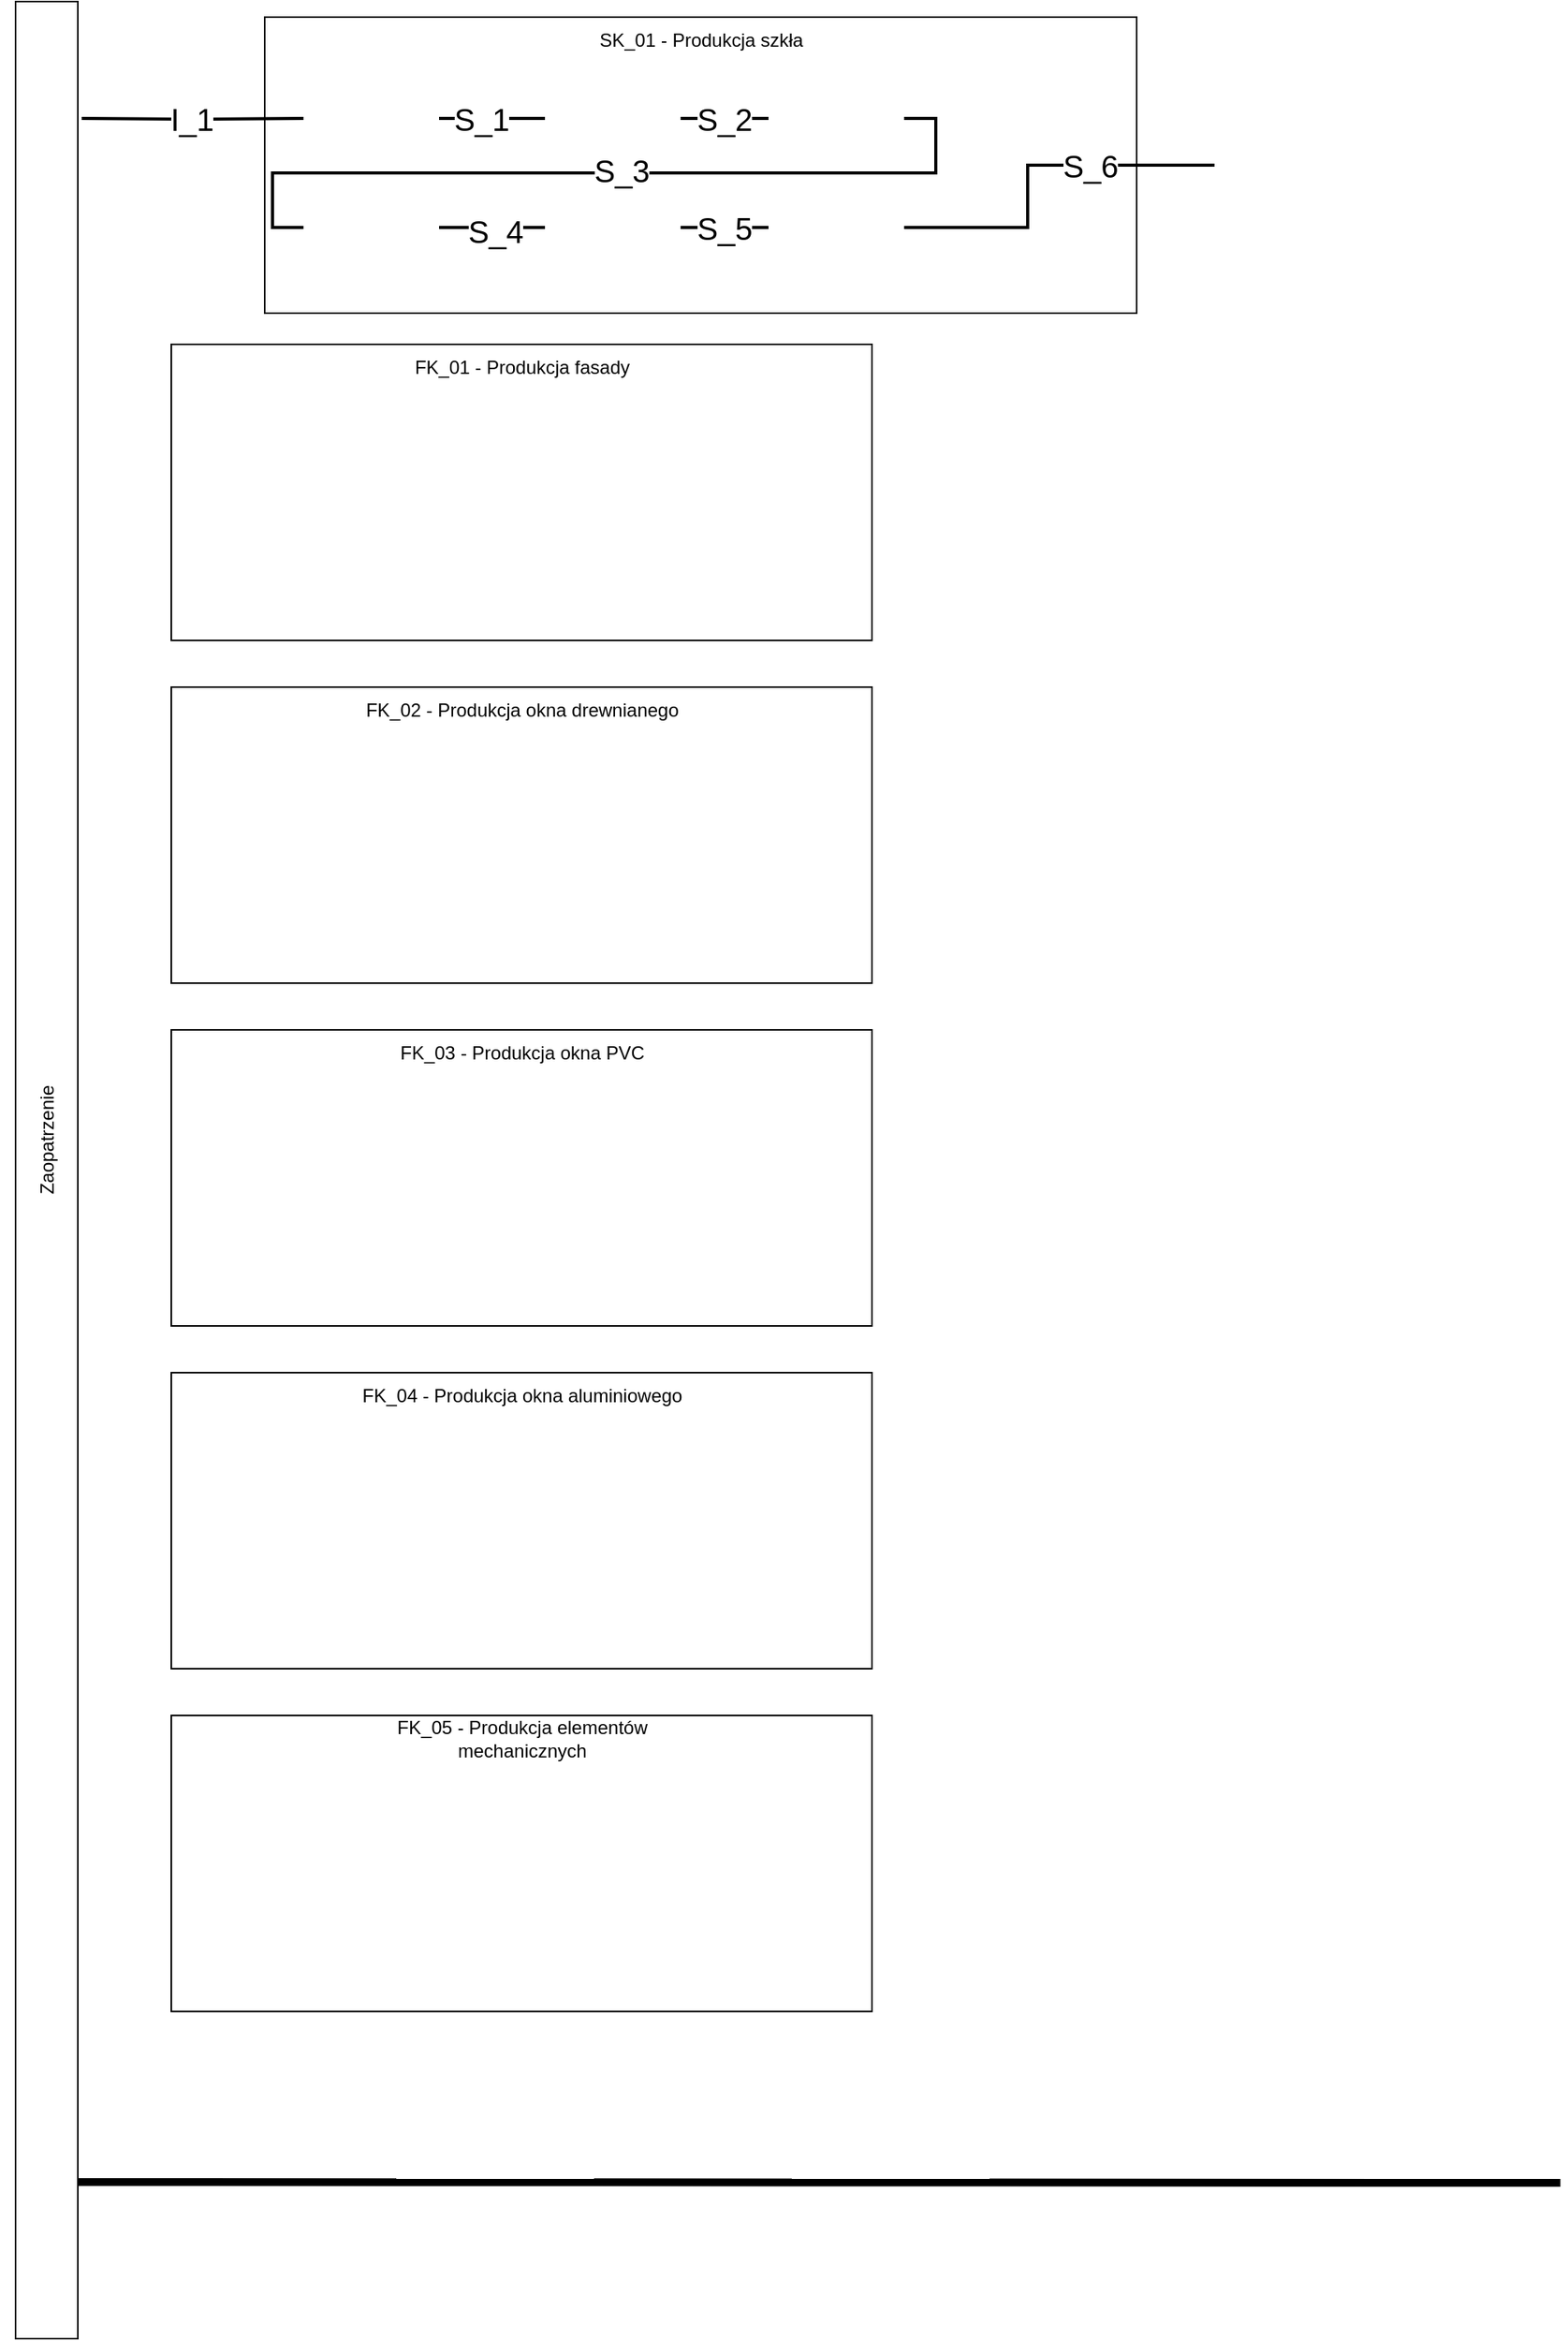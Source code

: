 <mxfile version="17.1.2" type="github">
  <diagram id="fSJueWIgCiBAFNXciU3A" name="Page-1">
    <mxGraphModel dx="1540" dy="796" grid="1" gridSize="10" guides="1" tooltips="1" connect="1" arrows="1" fold="1" page="1" pageScale="1" pageWidth="827" pageHeight="1169" math="0" shadow="0">
      <root>
        <mxCell id="0" />
        <mxCell id="1" parent="0" />
        <mxCell id="hJhPngqoGngPgBKnKyxH-4" value="" style="group" vertex="1" connectable="0" parent="1">
          <mxGeometry x="10" y="20" width="40" height="1500" as="geometry" />
        </mxCell>
        <mxCell id="hJhPngqoGngPgBKnKyxH-2" value="" style="rounded=0;whiteSpace=wrap;html=1;" vertex="1" parent="hJhPngqoGngPgBKnKyxH-4">
          <mxGeometry x="2.368e-15" width="40" height="1500" as="geometry" />
        </mxCell>
        <mxCell id="hJhPngqoGngPgBKnKyxH-3" value="Zaopatrzenie" style="text;html=1;strokeColor=none;fillColor=none;align=center;verticalAlign=middle;whiteSpace=wrap;rounded=0;rotation=-90;" vertex="1" parent="hJhPngqoGngPgBKnKyxH-4">
          <mxGeometry x="-20.0" y="701.299" width="80" height="58.442" as="geometry" />
        </mxCell>
        <mxCell id="hJhPngqoGngPgBKnKyxH-5" value="" style="group" vertex="1" connectable="0" parent="1">
          <mxGeometry x="170" y="30" width="560" height="190" as="geometry" />
        </mxCell>
        <mxCell id="hJhPngqoGngPgBKnKyxH-8" value="" style="group" vertex="1" connectable="0" parent="hJhPngqoGngPgBKnKyxH-5">
          <mxGeometry width="560" height="190" as="geometry" />
        </mxCell>
        <mxCell id="hJhPngqoGngPgBKnKyxH-6" value="" style="rounded=0;whiteSpace=wrap;html=1;" vertex="1" parent="hJhPngqoGngPgBKnKyxH-8">
          <mxGeometry width="560" height="190" as="geometry" />
        </mxCell>
        <mxCell id="hJhPngqoGngPgBKnKyxH-7" value="SK_01 - Produkcja szkła" style="text;html=1;strokeColor=none;fillColor=none;align=center;verticalAlign=middle;whiteSpace=wrap;rounded=0;rotation=0;container=1;" vertex="1" parent="hJhPngqoGngPgBKnKyxH-8">
          <mxGeometry x="132.633" width="294.734" height="30.0" as="geometry">
            <mxRectangle x="145" width="160" height="20" as="alternateBounds" />
          </mxGeometry>
        </mxCell>
        <mxCell id="hJhPngqoGngPgBKnKyxH-38" style="edgeStyle=orthogonalEdgeStyle;rounded=0;orthogonalLoop=1;jettySize=auto;html=1;exitX=1;exitY=0.5;exitDx=0;exitDy=0;entryX=0;entryY=0.5;entryDx=0;entryDy=0;fontSize=20;endArrow=none;endFill=0;strokeWidth=2;" edge="1" parent="hJhPngqoGngPgBKnKyxH-8">
          <mxGeometry relative="1" as="geometry">
            <mxPoint x="112" y="65" as="sourcePoint" />
            <mxPoint x="179.997" y="65" as="targetPoint" />
          </mxGeometry>
        </mxCell>
        <mxCell id="hJhPngqoGngPgBKnKyxH-39" value="S_1" style="edgeLabel;html=1;align=center;verticalAlign=middle;resizable=0;points=[];fontSize=20;" vertex="1" connectable="0" parent="hJhPngqoGngPgBKnKyxH-38">
          <mxGeometry x="-0.205" relative="1" as="geometry">
            <mxPoint as="offset" />
          </mxGeometry>
        </mxCell>
        <mxCell id="hJhPngqoGngPgBKnKyxH-41" value="S_2" style="edgeStyle=orthogonalEdgeStyle;rounded=0;orthogonalLoop=1;jettySize=auto;html=1;exitX=1;exitY=0.5;exitDx=0;exitDy=0;entryX=0;entryY=0.5;entryDx=0;entryDy=0;fontSize=20;endArrow=none;endFill=0;strokeWidth=2;" edge="1" parent="hJhPngqoGngPgBKnKyxH-8">
          <mxGeometry relative="1" as="geometry">
            <mxPoint x="267.108" y="65" as="sourcePoint" />
            <mxPoint x="323.556" y="65" as="targetPoint" />
          </mxGeometry>
        </mxCell>
        <mxCell id="hJhPngqoGngPgBKnKyxH-43" style="edgeStyle=orthogonalEdgeStyle;rounded=0;orthogonalLoop=1;jettySize=auto;html=1;exitX=1;exitY=0.5;exitDx=0;exitDy=0;entryX=0;entryY=0.5;entryDx=0;entryDy=0;fontSize=20;endArrow=none;endFill=0;strokeWidth=2;" edge="1" parent="hJhPngqoGngPgBKnKyxH-8">
          <mxGeometry relative="1" as="geometry">
            <mxPoint x="410.667" y="65" as="sourcePoint" />
            <mxPoint x="24.886" y="135" as="targetPoint" />
            <Array as="points">
              <mxPoint x="431" y="65" />
              <mxPoint x="431" y="100" />
              <mxPoint x="5" y="100" />
              <mxPoint x="5" y="135" />
            </Array>
          </mxGeometry>
        </mxCell>
        <mxCell id="hJhPngqoGngPgBKnKyxH-44" value="S_3" style="edgeLabel;html=1;align=center;verticalAlign=middle;resizable=0;points=[];fontSize=20;" vertex="1" connectable="0" parent="hJhPngqoGngPgBKnKyxH-43">
          <mxGeometry x="-0.037" y="-2" relative="1" as="geometry">
            <mxPoint as="offset" />
          </mxGeometry>
        </mxCell>
        <mxCell id="hJhPngqoGngPgBKnKyxH-51" style="edgeStyle=orthogonalEdgeStyle;rounded=0;orthogonalLoop=1;jettySize=auto;html=1;exitX=1;exitY=0.5;exitDx=0;exitDy=0;entryX=0;entryY=0.5;entryDx=0;entryDy=0;fontSize=20;endArrow=none;endFill=0;strokeWidth=2;" edge="1" parent="hJhPngqoGngPgBKnKyxH-8">
          <mxGeometry relative="1" as="geometry">
            <mxPoint x="111.997" y="135" as="sourcePoint" />
            <mxPoint x="179.996" y="135" as="targetPoint" />
          </mxGeometry>
        </mxCell>
        <mxCell id="hJhPngqoGngPgBKnKyxH-52" value="S_4" style="edgeLabel;html=1;align=center;verticalAlign=middle;resizable=0;points=[];fontSize=20;" vertex="1" connectable="0" parent="hJhPngqoGngPgBKnKyxH-51">
          <mxGeometry x="0.043" y="-2" relative="1" as="geometry">
            <mxPoint as="offset" />
          </mxGeometry>
        </mxCell>
        <mxCell id="hJhPngqoGngPgBKnKyxH-54" value="S_5" style="edgeStyle=orthogonalEdgeStyle;rounded=0;orthogonalLoop=1;jettySize=auto;html=1;exitX=1;exitY=0.5;exitDx=0;exitDy=0;entryX=0;entryY=0.5;entryDx=0;entryDy=0;fontSize=20;endArrow=none;endFill=0;strokeWidth=2;" edge="1" parent="hJhPngqoGngPgBKnKyxH-8">
          <mxGeometry relative="1" as="geometry">
            <mxPoint x="267.107" y="135" as="sourcePoint" />
            <mxPoint x="323.556" y="135" as="targetPoint" />
          </mxGeometry>
        </mxCell>
        <mxCell id="hJhPngqoGngPgBKnKyxH-55" style="edgeStyle=orthogonalEdgeStyle;rounded=0;orthogonalLoop=1;jettySize=auto;html=1;exitX=1;exitY=0.5;exitDx=0;exitDy=0;fontSize=20;endArrow=none;endFill=0;strokeWidth=2;" edge="1" parent="hJhPngqoGngPgBKnKyxH-8">
          <mxGeometry relative="1" as="geometry">
            <mxPoint x="610" y="95" as="targetPoint" />
            <mxPoint x="410.667" y="135" as="sourcePoint" />
            <Array as="points">
              <mxPoint x="490" y="135" />
              <mxPoint x="490" y="95" />
            </Array>
          </mxGeometry>
        </mxCell>
        <mxCell id="hJhPngqoGngPgBKnKyxH-56" value="S_6" style="edgeLabel;html=1;align=center;verticalAlign=middle;resizable=0;points=[];fontSize=20;" vertex="1" connectable="0" parent="hJhPngqoGngPgBKnKyxH-55">
          <mxGeometry x="0.798" relative="1" as="geometry">
            <mxPoint x="-56" as="offset" />
          </mxGeometry>
        </mxCell>
        <mxCell id="hJhPngqoGngPgBKnKyxH-17" value="" style="group" vertex="1" connectable="0" parent="1">
          <mxGeometry x="110" y="240" width="450.0" height="190.0" as="geometry" />
        </mxCell>
        <mxCell id="hJhPngqoGngPgBKnKyxH-18" value="" style="rounded=0;whiteSpace=wrap;html=1;" vertex="1" parent="hJhPngqoGngPgBKnKyxH-17">
          <mxGeometry width="450.0" height="190.0" as="geometry" />
        </mxCell>
        <mxCell id="hJhPngqoGngPgBKnKyxH-19" value="FK_01 - Produkcja fasady" style="text;html=1;strokeColor=none;fillColor=none;align=center;verticalAlign=middle;whiteSpace=wrap;rounded=0;rotation=0;container=1;" vertex="1" parent="hJhPngqoGngPgBKnKyxH-17">
          <mxGeometry x="106.58" width="236.84" height="30" as="geometry">
            <mxRectangle x="145" width="160" height="20" as="alternateBounds" />
          </mxGeometry>
        </mxCell>
        <mxCell id="hJhPngqoGngPgBKnKyxH-20" value="" style="group" vertex="1" connectable="0" parent="1">
          <mxGeometry x="110" y="460" width="450.0" height="190.0" as="geometry" />
        </mxCell>
        <mxCell id="hJhPngqoGngPgBKnKyxH-21" value="" style="rounded=0;whiteSpace=wrap;html=1;" vertex="1" parent="hJhPngqoGngPgBKnKyxH-20">
          <mxGeometry width="450.0" height="190.0" as="geometry" />
        </mxCell>
        <mxCell id="hJhPngqoGngPgBKnKyxH-22" value="FK_02 - Produkcja okna drewnianego" style="text;html=1;strokeColor=none;fillColor=none;align=center;verticalAlign=middle;whiteSpace=wrap;rounded=0;rotation=0;container=1;" vertex="1" parent="hJhPngqoGngPgBKnKyxH-20">
          <mxGeometry x="106.58" width="236.84" height="30" as="geometry">
            <mxRectangle x="145" width="160" height="20" as="alternateBounds" />
          </mxGeometry>
        </mxCell>
        <mxCell id="hJhPngqoGngPgBKnKyxH-23" value="" style="group" vertex="1" connectable="0" parent="1">
          <mxGeometry x="110" y="680" width="450.0" height="190.0" as="geometry" />
        </mxCell>
        <mxCell id="hJhPngqoGngPgBKnKyxH-24" value="" style="rounded=0;whiteSpace=wrap;html=1;" vertex="1" parent="hJhPngqoGngPgBKnKyxH-23">
          <mxGeometry width="450.0" height="190.0" as="geometry" />
        </mxCell>
        <mxCell id="hJhPngqoGngPgBKnKyxH-25" value="FK_03 - Produkcja okna PVC" style="text;html=1;strokeColor=none;fillColor=none;align=center;verticalAlign=middle;whiteSpace=wrap;rounded=0;rotation=0;container=1;" vertex="1" parent="hJhPngqoGngPgBKnKyxH-23">
          <mxGeometry x="106.58" width="236.84" height="30" as="geometry">
            <mxRectangle x="145" width="160" height="20" as="alternateBounds" />
          </mxGeometry>
        </mxCell>
        <mxCell id="hJhPngqoGngPgBKnKyxH-26" value="" style="group" vertex="1" connectable="0" parent="1">
          <mxGeometry x="110" y="900" width="450.0" height="190.0" as="geometry" />
        </mxCell>
        <mxCell id="hJhPngqoGngPgBKnKyxH-27" value="" style="rounded=0;whiteSpace=wrap;html=1;" vertex="1" parent="hJhPngqoGngPgBKnKyxH-26">
          <mxGeometry width="450.0" height="190.0" as="geometry" />
        </mxCell>
        <mxCell id="hJhPngqoGngPgBKnKyxH-28" value="FK_04 - Produkcja okna aluminiowego" style="text;html=1;strokeColor=none;fillColor=none;align=center;verticalAlign=middle;whiteSpace=wrap;rounded=0;rotation=0;container=1;" vertex="1" parent="hJhPngqoGngPgBKnKyxH-26">
          <mxGeometry x="106.58" width="236.84" height="30" as="geometry">
            <mxRectangle x="145" width="160" height="20" as="alternateBounds" />
          </mxGeometry>
        </mxCell>
        <mxCell id="hJhPngqoGngPgBKnKyxH-29" value="" style="group" vertex="1" connectable="0" parent="1">
          <mxGeometry x="110" y="1120" width="450.0" height="190.0" as="geometry" />
        </mxCell>
        <mxCell id="hJhPngqoGngPgBKnKyxH-30" value="" style="rounded=0;whiteSpace=wrap;html=1;" vertex="1" parent="hJhPngqoGngPgBKnKyxH-29">
          <mxGeometry width="450.0" height="190.0" as="geometry" />
        </mxCell>
        <mxCell id="hJhPngqoGngPgBKnKyxH-31" value="FK_05 - Produkcja elementów mechanicznych" style="text;html=1;strokeColor=none;fillColor=none;align=center;verticalAlign=middle;whiteSpace=wrap;rounded=0;rotation=0;container=1;" vertex="1" parent="hJhPngqoGngPgBKnKyxH-29">
          <mxGeometry x="106.58" width="236.84" height="30" as="geometry">
            <mxRectangle x="145" width="160" height="20" as="alternateBounds" />
          </mxGeometry>
        </mxCell>
        <mxCell id="hJhPngqoGngPgBKnKyxH-32" value="" style="endArrow=none;html=1;rounded=0;exitX=1;exitY=0.933;exitDx=0;exitDy=0;exitPerimeter=0;strokeWidth=5;" edge="1" parent="1" source="hJhPngqoGngPgBKnKyxH-2">
          <mxGeometry width="50" height="50" relative="1" as="geometry">
            <mxPoint x="210" y="1350" as="sourcePoint" />
            <mxPoint x="1002.139" y="1420" as="targetPoint" />
          </mxGeometry>
        </mxCell>
        <mxCell id="hJhPngqoGngPgBKnKyxH-34" value="I_1" style="edgeStyle=orthogonalEdgeStyle;rounded=0;orthogonalLoop=1;jettySize=auto;html=1;exitX=0;exitY=0.5;exitDx=0;exitDy=0;entryX=1.062;entryY=0.05;entryDx=0;entryDy=0;entryPerimeter=0;fontSize=20;endArrow=none;endFill=0;strokeWidth=2;" edge="1" parent="1" target="hJhPngqoGngPgBKnKyxH-2">
          <mxGeometry relative="1" as="geometry">
            <mxPoint x="194.889" y="95" as="sourcePoint" />
          </mxGeometry>
        </mxCell>
      </root>
    </mxGraphModel>
  </diagram>
</mxfile>
